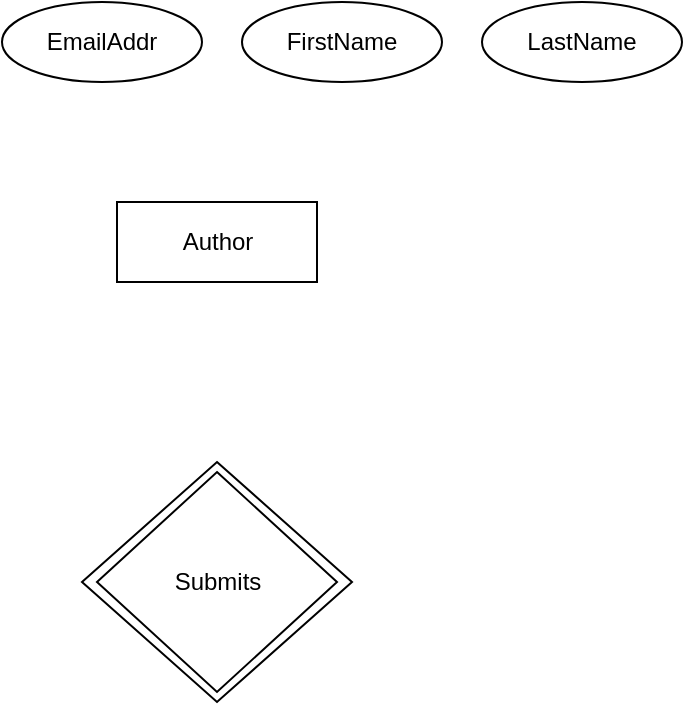 <mxfile version="14.1.2" type="github">
  <diagram id="wWmaAe6ElsWB-zUafKZV" name="Page-1">
    <mxGraphModel dx="865" dy="478" grid="1" gridSize="10" guides="1" tooltips="1" connect="1" arrows="1" fold="1" page="1" pageScale="1" pageWidth="827" pageHeight="1169" math="0" shadow="0">
      <root>
        <mxCell id="0" />
        <mxCell id="1" parent="0" />
        <mxCell id="KUawCyeF-_NzYs4Vc8_j-3" value="" style="group" vertex="1" connectable="0" parent="1">
          <mxGeometry x="60" y="250" width="135" height="120" as="geometry" />
        </mxCell>
        <mxCell id="KUawCyeF-_NzYs4Vc8_j-2" value="Relationship" style="shape=rhombus;perimeter=rhombusPerimeter;whiteSpace=wrap;html=1;align=center;" vertex="1" parent="KUawCyeF-_NzYs4Vc8_j-3">
          <mxGeometry width="135" height="120" as="geometry" />
        </mxCell>
        <mxCell id="KUawCyeF-_NzYs4Vc8_j-1" value="Submits" style="shape=rhombus;perimeter=rhombusPerimeter;whiteSpace=wrap;html=1;align=center;" vertex="1" parent="KUawCyeF-_NzYs4Vc8_j-3">
          <mxGeometry x="7.5" y="5" width="120" height="110" as="geometry" />
        </mxCell>
        <mxCell id="KUawCyeF-_NzYs4Vc8_j-6" value="Author" style="whiteSpace=wrap;html=1;align=center;" vertex="1" parent="1">
          <mxGeometry x="77.5" y="120" width="100" height="40" as="geometry" />
        </mxCell>
        <mxCell id="KUawCyeF-_NzYs4Vc8_j-7" value="EmailAddr" style="ellipse;whiteSpace=wrap;html=1;align=center;" vertex="1" parent="1">
          <mxGeometry x="20" y="20" width="100" height="40" as="geometry" />
        </mxCell>
        <mxCell id="KUawCyeF-_NzYs4Vc8_j-8" value="FirstName" style="ellipse;whiteSpace=wrap;html=1;align=center;" vertex="1" parent="1">
          <mxGeometry x="140" y="20" width="100" height="40" as="geometry" />
        </mxCell>
        <mxCell id="KUawCyeF-_NzYs4Vc8_j-9" value="LastName" style="ellipse;whiteSpace=wrap;html=1;align=center;" vertex="1" parent="1">
          <mxGeometry x="260" y="20" width="100" height="40" as="geometry" />
        </mxCell>
      </root>
    </mxGraphModel>
  </diagram>
</mxfile>
